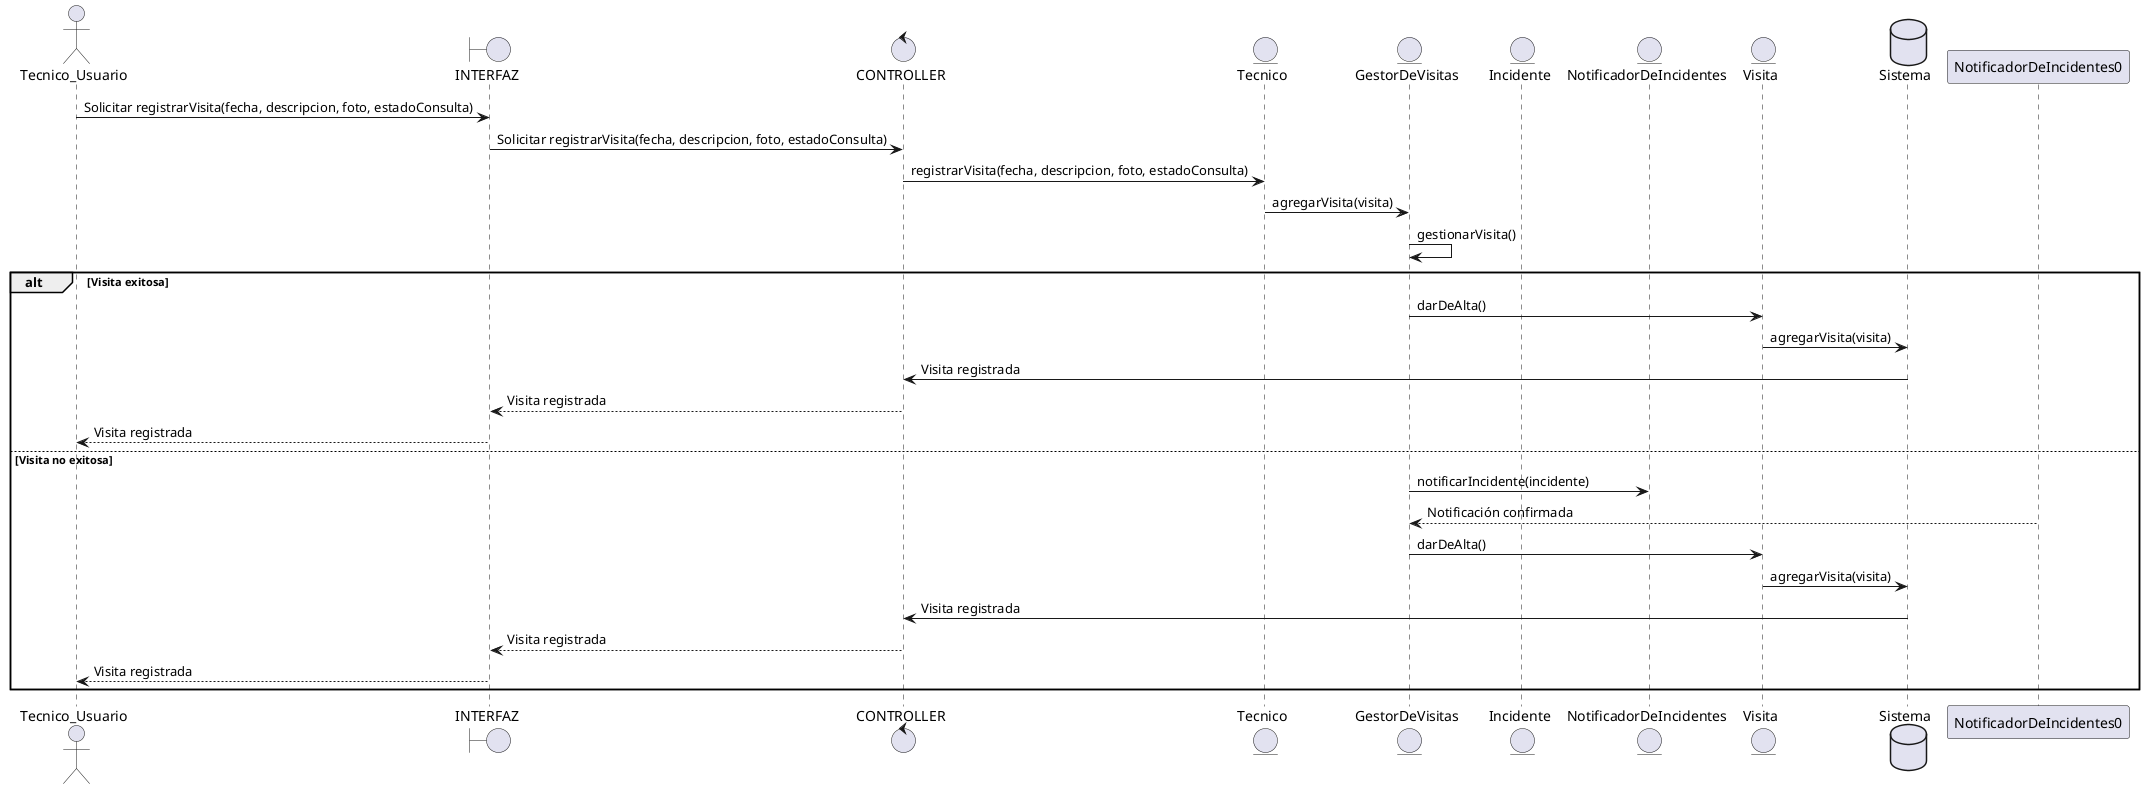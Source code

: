 @startuml registrar_visita
actor Tecnico_Usuario as User
boundary INTERFAZ
control CONTROLLER
entity "Tecnico" as Tecnico
entity "GestorDeVisitas" as GestorDeVisitas
entity "Incidente" as Incidente
entity "NotificadorDeIncidentes" as NotificadorDeIncidentes
entity "Visita" as Visita
database "Sistema" as Sistema

User -> INTERFAZ: Solicitar registrarVisita(fecha, descripcion, foto, estadoConsulta)
INTERFAZ -> CONTROLLER: Solicitar registrarVisita(fecha, descripcion, foto, estadoConsulta)
CONTROLLER -> Tecnico: registrarVisita(fecha, descripcion, foto, estadoConsulta)
Tecnico -> GestorDeVisitas: agregarVisita(visita)
GestorDeVisitas -> GestorDeVisitas: gestionarVisita()
alt Visita exitosa
    GestorDeVisitas -> Visita: darDeAlta()
    Visita -> Sistema: agregarVisita(visita)
    Sistema -> CONTROLLER: Visita registrada
    CONTROLLER --> INTERFAZ: Visita registrada
    INTERFAZ --> User: Visita registrada
else Visita no exitosa
    GestorDeVisitas -> NotificadorDeIncidentes: notificarIncidente(incidente)
    NotificadorDeIncidentes0 --> GestorDeVisitas: Notificación confirmada
    GestorDeVisitas -> Visita: darDeAlta()
    Visita -> Sistema: agregarVisita(visita)
    Sistema -> CONTROLLER: Visita registrada
    CONTROLLER --> INTERFAZ: Visita registrada
    INTERFAZ --> User: Visita registrada
end
@enduml

